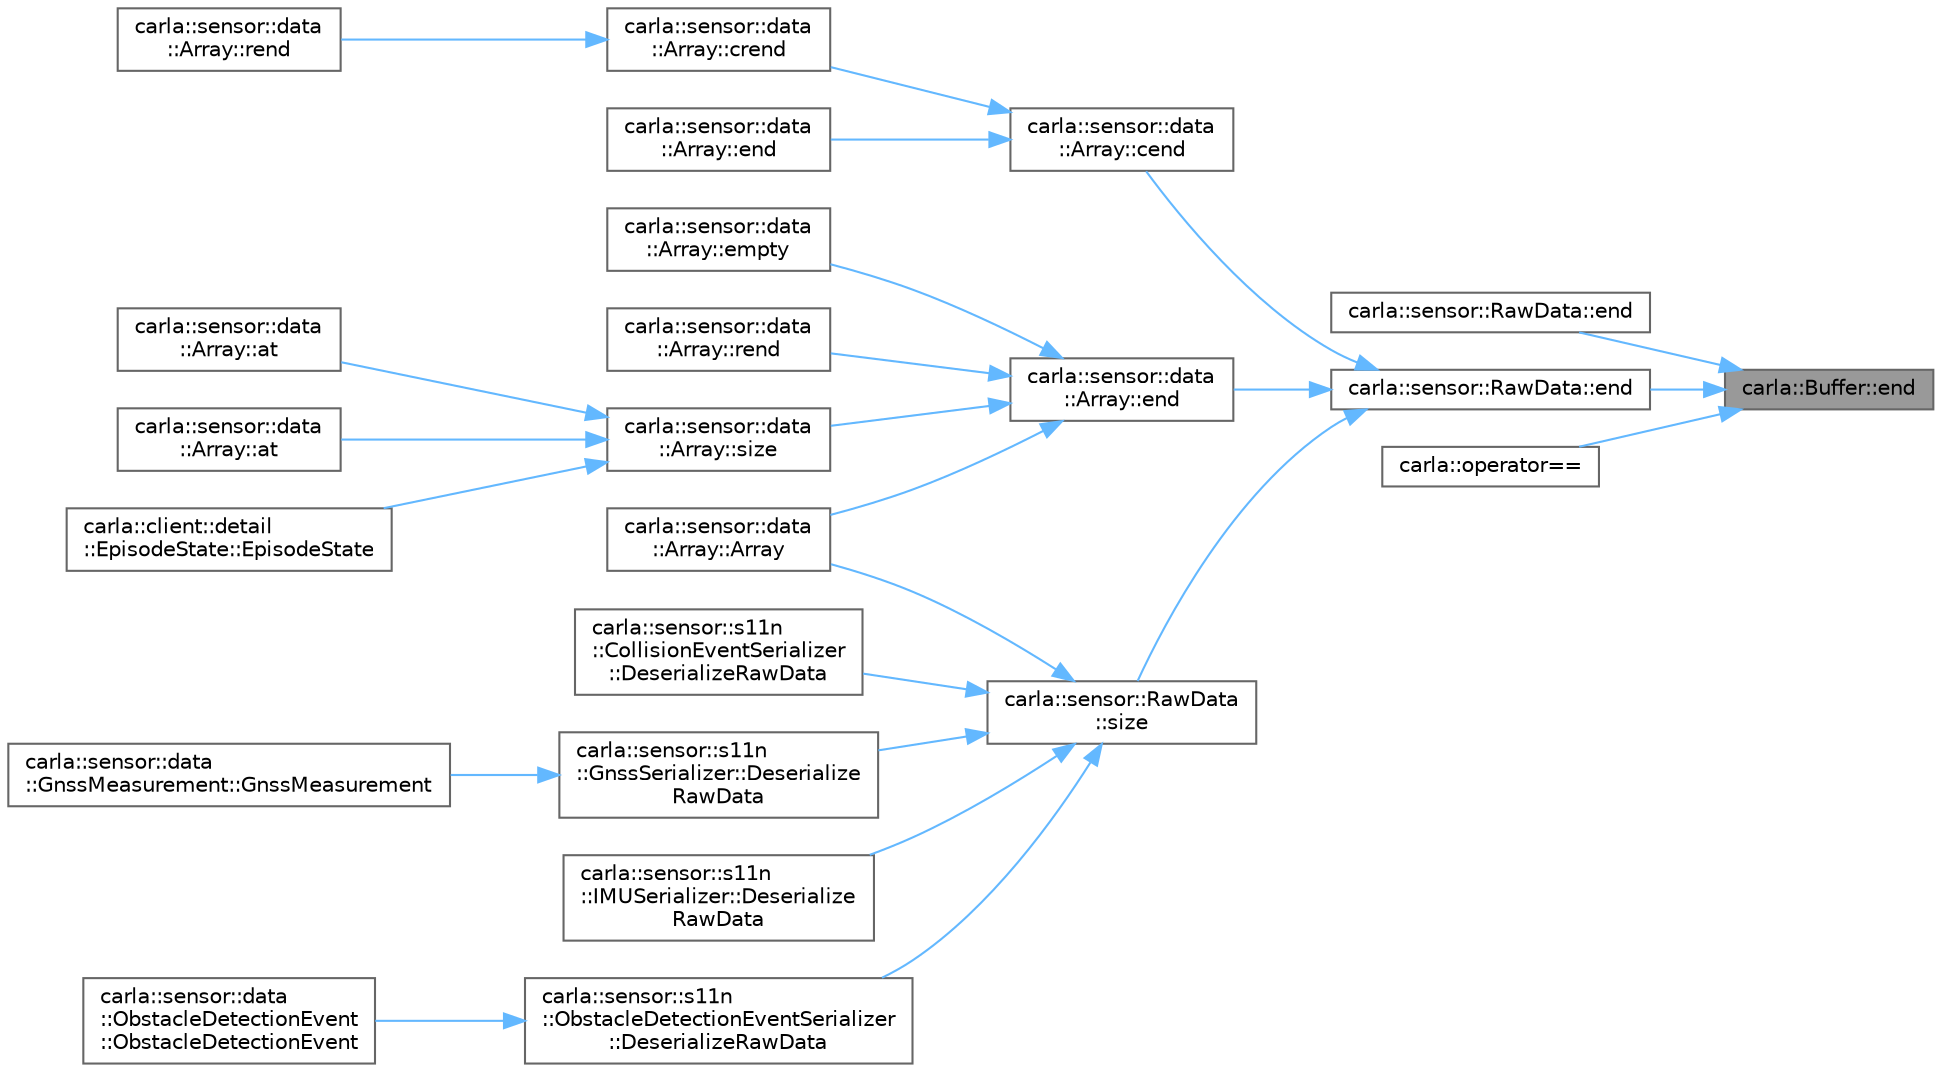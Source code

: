 digraph "carla::Buffer::end"
{
 // INTERACTIVE_SVG=YES
 // LATEX_PDF_SIZE
  bgcolor="transparent";
  edge [fontname=Helvetica,fontsize=10,labelfontname=Helvetica,labelfontsize=10];
  node [fontname=Helvetica,fontsize=10,shape=box,height=0.2,width=0.4];
  rankdir="RL";
  Node1 [id="Node000001",label="carla::Buffer::end",height=0.2,width=0.4,color="gray40", fillcolor="grey60", style="filled", fontcolor="black",tooltip=" "];
  Node1 -> Node2 [id="edge1_Node000001_Node000002",dir="back",color="steelblue1",style="solid",tooltip=" "];
  Node2 [id="Node000002",label="carla::sensor::RawData::end",height=0.2,width=0.4,color="grey40", fillcolor="white", style="filled",URL="$d3/da0/classcarla_1_1sensor_1_1RawData.html#aa330f7cb147488e949363e0dacf9df64",tooltip="Past-the-end iterator to the data generated by the sensor."];
  Node1 -> Node3 [id="edge2_Node000001_Node000003",dir="back",color="steelblue1",style="solid",tooltip=" "];
  Node3 [id="Node000003",label="carla::sensor::RawData::end",height=0.2,width=0.4,color="grey40", fillcolor="white", style="filled",URL="$d3/da0/classcarla_1_1sensor_1_1RawData.html#a436195761ec6eb8a18bc98ba8e9d8725",tooltip="Past-the-end iterator to the data generated by the sensor."];
  Node3 -> Node4 [id="edge3_Node000003_Node000004",dir="back",color="steelblue1",style="solid",tooltip=" "];
  Node4 [id="Node000004",label="carla::sensor::data\l::Array::cend",height=0.2,width=0.4,color="grey40", fillcolor="white", style="filled",URL="$d2/dcc/classcarla_1_1sensor_1_1data_1_1Array.html#af5600cc6ec3dc8f034ff8d66b9a1b15b",tooltip=" "];
  Node4 -> Node5 [id="edge4_Node000004_Node000005",dir="back",color="steelblue1",style="solid",tooltip=" "];
  Node5 [id="Node000005",label="carla::sensor::data\l::Array::crend",height=0.2,width=0.4,color="grey40", fillcolor="white", style="filled",URL="$d2/dcc/classcarla_1_1sensor_1_1data_1_1Array.html#acfd8aa2f873dcd0b262549ef03cdd269",tooltip=" "];
  Node5 -> Node6 [id="edge5_Node000005_Node000006",dir="back",color="steelblue1",style="solid",tooltip=" "];
  Node6 [id="Node000006",label="carla::sensor::data\l::Array::rend",height=0.2,width=0.4,color="grey40", fillcolor="white", style="filled",URL="$d2/dcc/classcarla_1_1sensor_1_1data_1_1Array.html#acca0a381479d216f9aabfcba18569d63",tooltip=" "];
  Node4 -> Node7 [id="edge6_Node000004_Node000007",dir="back",color="steelblue1",style="solid",tooltip=" "];
  Node7 [id="Node000007",label="carla::sensor::data\l::Array::end",height=0.2,width=0.4,color="grey40", fillcolor="white", style="filled",URL="$d2/dcc/classcarla_1_1sensor_1_1data_1_1Array.html#a01b1e9538e5b8c1684bda7b550e39572",tooltip=" "];
  Node3 -> Node8 [id="edge7_Node000003_Node000008",dir="back",color="steelblue1",style="solid",tooltip=" "];
  Node8 [id="Node000008",label="carla::sensor::data\l::Array::end",height=0.2,width=0.4,color="grey40", fillcolor="white", style="filled",URL="$d2/dcc/classcarla_1_1sensor_1_1data_1_1Array.html#a035a476f85ca559f56d245b7535aa942",tooltip=" "];
  Node8 -> Node9 [id="edge8_Node000008_Node000009",dir="back",color="steelblue1",style="solid",tooltip=" "];
  Node9 [id="Node000009",label="carla::sensor::data\l::Array::Array",height=0.2,width=0.4,color="grey40", fillcolor="white", style="filled",URL="$d2/dcc/classcarla_1_1sensor_1_1data_1_1Array.html#a0bbb02616c862c8969d94feac57dc8fd",tooltip=" "];
  Node8 -> Node10 [id="edge9_Node000008_Node000010",dir="back",color="steelblue1",style="solid",tooltip=" "];
  Node10 [id="Node000010",label="carla::sensor::data\l::Array::empty",height=0.2,width=0.4,color="grey40", fillcolor="white", style="filled",URL="$d2/dcc/classcarla_1_1sensor_1_1data_1_1Array.html#a45922732dcb2e5735e430eb0927ba1b2",tooltip=" "];
  Node8 -> Node11 [id="edge10_Node000008_Node000011",dir="back",color="steelblue1",style="solid",tooltip=" "];
  Node11 [id="Node000011",label="carla::sensor::data\l::Array::rend",height=0.2,width=0.4,color="grey40", fillcolor="white", style="filled",URL="$d2/dcc/classcarla_1_1sensor_1_1data_1_1Array.html#a78c8040382366ea0be9a5a613c8094b4",tooltip=" "];
  Node8 -> Node12 [id="edge11_Node000008_Node000012",dir="back",color="steelblue1",style="solid",tooltip=" "];
  Node12 [id="Node000012",label="carla::sensor::data\l::Array::size",height=0.2,width=0.4,color="grey40", fillcolor="white", style="filled",URL="$d2/dcc/classcarla_1_1sensor_1_1data_1_1Array.html#aa74c92285dda9ebeba4094ef12b6f50b",tooltip=" "];
  Node12 -> Node13 [id="edge12_Node000012_Node000013",dir="back",color="steelblue1",style="solid",tooltip=" "];
  Node13 [id="Node000013",label="carla::sensor::data\l::Array::at",height=0.2,width=0.4,color="grey40", fillcolor="white", style="filled",URL="$d2/dcc/classcarla_1_1sensor_1_1data_1_1Array.html#ac5afe29e1647fd161dfafe6f3aed9508",tooltip=" "];
  Node12 -> Node14 [id="edge13_Node000012_Node000014",dir="back",color="steelblue1",style="solid",tooltip=" "];
  Node14 [id="Node000014",label="carla::sensor::data\l::Array::at",height=0.2,width=0.4,color="grey40", fillcolor="white", style="filled",URL="$d2/dcc/classcarla_1_1sensor_1_1data_1_1Array.html#a1c2868d24003355938fa4b905568c990",tooltip=" "];
  Node12 -> Node15 [id="edge14_Node000012_Node000015",dir="back",color="steelblue1",style="solid",tooltip=" "];
  Node15 [id="Node000015",label="carla::client::detail\l::EpisodeState::EpisodeState",height=0.2,width=0.4,color="grey40", fillcolor="white", style="filled",URL="$d5/dbf/classcarla_1_1client_1_1detail_1_1EpisodeState.html#a176983fe6d1cb512c433fcd4167fd0f6",tooltip=" "];
  Node3 -> Node16 [id="edge15_Node000003_Node000016",dir="back",color="steelblue1",style="solid",tooltip=" "];
  Node16 [id="Node000016",label="carla::sensor::RawData\l::size",height=0.2,width=0.4,color="grey40", fillcolor="white", style="filled",URL="$d3/da0/classcarla_1_1sensor_1_1RawData.html#ae79dc5e8f8cee2257efa411c4490e5ff",tooltip="Size in bytes of the data generated by the sensor."];
  Node16 -> Node9 [id="edge16_Node000016_Node000009",dir="back",color="steelblue1",style="solid",tooltip=" "];
  Node16 -> Node17 [id="edge17_Node000016_Node000017",dir="back",color="steelblue1",style="solid",tooltip=" "];
  Node17 [id="Node000017",label="carla::sensor::s11n\l::CollisionEventSerializer\l::DeserializeRawData",height=0.2,width=0.4,color="grey40", fillcolor="white", style="filled",URL="$da/de4/classcarla_1_1sensor_1_1s11n_1_1CollisionEventSerializer.html#a371a9104f135008ece300eaf69f41934",tooltip=" "];
  Node16 -> Node18 [id="edge18_Node000016_Node000018",dir="back",color="steelblue1",style="solid",tooltip=" "];
  Node18 [id="Node000018",label="carla::sensor::s11n\l::GnssSerializer::Deserialize\lRawData",height=0.2,width=0.4,color="grey40", fillcolor="white", style="filled",URL="$d0/d49/classcarla_1_1sensor_1_1s11n_1_1GnssSerializer.html#af954d847f754091fb560deab43dd85c4",tooltip=" "];
  Node18 -> Node19 [id="edge19_Node000018_Node000019",dir="back",color="steelblue1",style="solid",tooltip=" "];
  Node19 [id="Node000019",label="carla::sensor::data\l::GnssMeasurement::GnssMeasurement",height=0.2,width=0.4,color="grey40", fillcolor="white", style="filled",URL="$d2/ddb/classcarla_1_1sensor_1_1data_1_1GnssMeasurement.html#a6216a0e4b8b495ae05f1b946ef0a5a13",tooltip=" "];
  Node16 -> Node20 [id="edge20_Node000016_Node000020",dir="back",color="steelblue1",style="solid",tooltip=" "];
  Node20 [id="Node000020",label="carla::sensor::s11n\l::IMUSerializer::Deserialize\lRawData",height=0.2,width=0.4,color="grey40", fillcolor="white", style="filled",URL="$dc/da1/classcarla_1_1sensor_1_1s11n_1_1IMUSerializer.html#ad393288dca1aba7bb57c55dff16b24b5",tooltip=" "];
  Node16 -> Node21 [id="edge21_Node000016_Node000021",dir="back",color="steelblue1",style="solid",tooltip=" "];
  Node21 [id="Node000021",label="carla::sensor::s11n\l::ObstacleDetectionEventSerializer\l::DeserializeRawData",height=0.2,width=0.4,color="grey40", fillcolor="white", style="filled",URL="$d9/d82/classcarla_1_1sensor_1_1s11n_1_1ObstacleDetectionEventSerializer.html#aaf400069620524e3367aa7bdb51dc0ee",tooltip=" "];
  Node21 -> Node22 [id="edge22_Node000021_Node000022",dir="back",color="steelblue1",style="solid",tooltip=" "];
  Node22 [id="Node000022",label="carla::sensor::data\l::ObstacleDetectionEvent\l::ObstacleDetectionEvent",height=0.2,width=0.4,color="grey40", fillcolor="white", style="filled",URL="$d3/d28/classcarla_1_1sensor_1_1data_1_1ObstacleDetectionEvent.html#adde998de0188eb44d081865d9e2f4257",tooltip=" "];
  Node1 -> Node23 [id="edge23_Node000001_Node000023",dir="back",color="steelblue1",style="solid",tooltip=" "];
  Node23 [id="Node000023",label="carla::operator==",height=0.2,width=0.4,color="grey40", fillcolor="white", style="filled",URL="$d9/d36/namespacecarla.html#aed73873636da4f0dc2943cf87e24ecb1",tooltip=" "];
}
